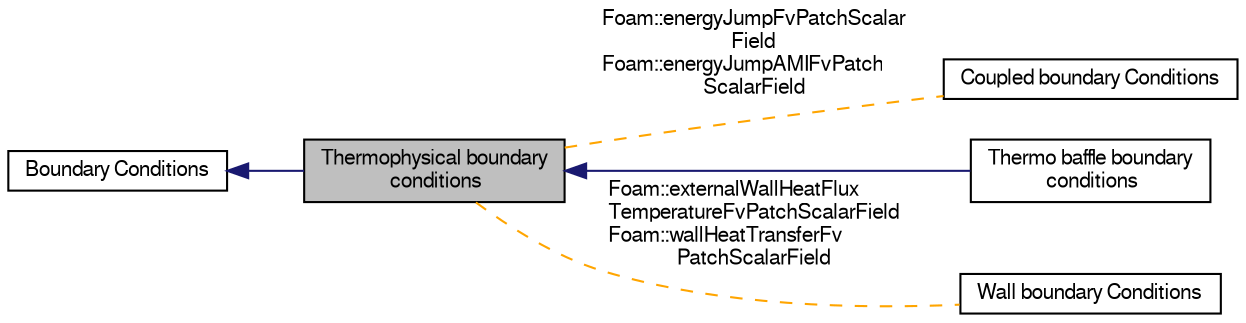 digraph "Thermophysical boundary conditions"
{
  bgcolor="transparent";
  edge [fontname="FreeSans",fontsize="10",labelfontname="FreeSans",labelfontsize="10"];
  node [fontname="FreeSans",fontsize="10",shape=record];
  rankdir=LR;
  Node0 [label="Thermophysical boundary\l conditions",height=0.2,width=0.4,color="black", fillcolor="grey75", style="filled" fontcolor="black"];
  Node3 [label="Coupled boundary Conditions",height=0.2,width=0.4,color="black",URL="$a10339.html"];
  Node2 [label="Thermo baffle boundary\l conditions",height=0.2,width=0.4,color="black",URL="$a10351.html"];
  Node1 [label="Boundary Conditions",height=0.2,width=0.4,color="black",URL="$a10334.html"];
  Node4 [label="Wall boundary Conditions",height=0.2,width=0.4,color="black",URL="$a10340.html"];
  Node1->Node0 [shape=plaintext, color="midnightblue", dir="back", style="solid"];
  Node0->Node2 [shape=plaintext, color="midnightblue", dir="back", style="solid"];
  Node0->Node3 [shape=plaintext, label="Foam::energyJumpFvPatchScalar\lField\nFoam::energyJumpAMIFvPatch\lScalarField", color="orange", dir="none", style="dashed"];
  Node0->Node4 [shape=plaintext, label="Foam::externalWallHeatFlux\lTemperatureFvPatchScalarField\nFoam::wallHeatTransferFv\lPatchScalarField", color="orange", dir="none", style="dashed"];
}
